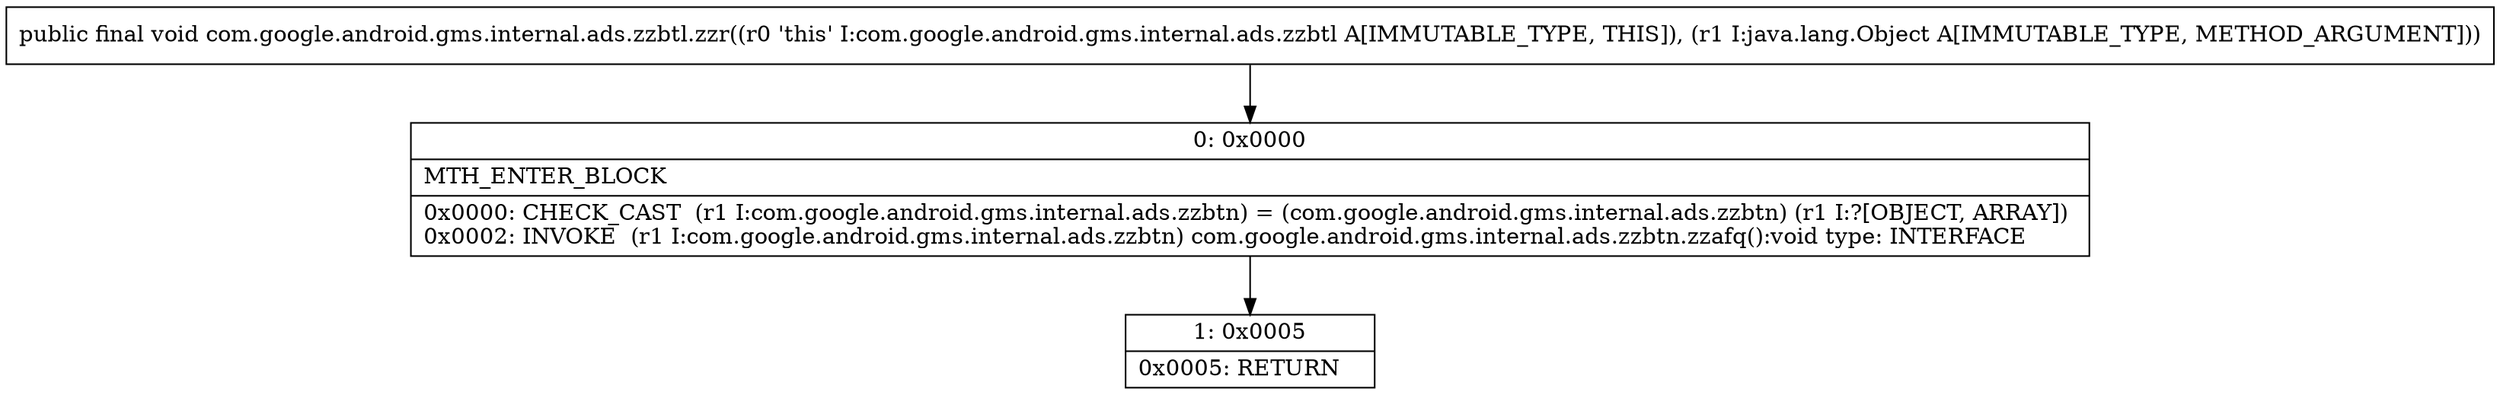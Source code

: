 digraph "CFG forcom.google.android.gms.internal.ads.zzbtl.zzr(Ljava\/lang\/Object;)V" {
Node_0 [shape=record,label="{0\:\ 0x0000|MTH_ENTER_BLOCK\l|0x0000: CHECK_CAST  (r1 I:com.google.android.gms.internal.ads.zzbtn) = (com.google.android.gms.internal.ads.zzbtn) (r1 I:?[OBJECT, ARRAY]) \l0x0002: INVOKE  (r1 I:com.google.android.gms.internal.ads.zzbtn) com.google.android.gms.internal.ads.zzbtn.zzafq():void type: INTERFACE \l}"];
Node_1 [shape=record,label="{1\:\ 0x0005|0x0005: RETURN   \l}"];
MethodNode[shape=record,label="{public final void com.google.android.gms.internal.ads.zzbtl.zzr((r0 'this' I:com.google.android.gms.internal.ads.zzbtl A[IMMUTABLE_TYPE, THIS]), (r1 I:java.lang.Object A[IMMUTABLE_TYPE, METHOD_ARGUMENT])) }"];
MethodNode -> Node_0;
Node_0 -> Node_1;
}

